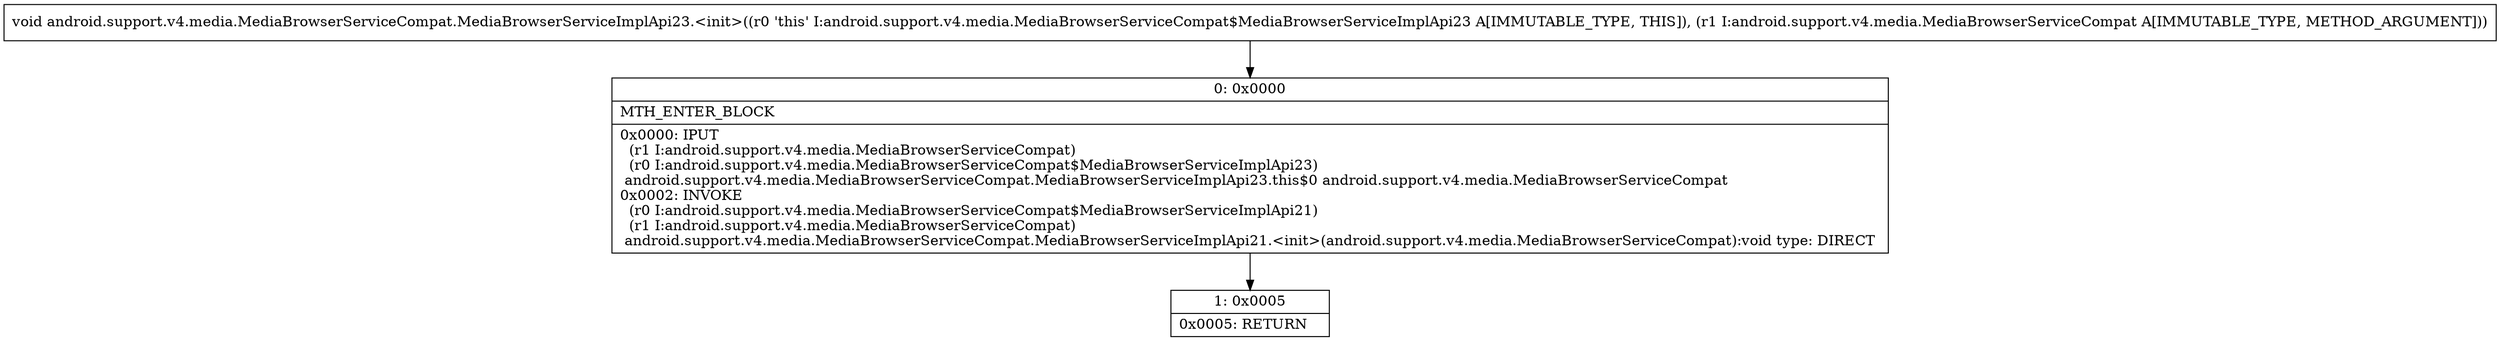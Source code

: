 digraph "CFG forandroid.support.v4.media.MediaBrowserServiceCompat.MediaBrowserServiceImplApi23.\<init\>(Landroid\/support\/v4\/media\/MediaBrowserServiceCompat;)V" {
Node_0 [shape=record,label="{0\:\ 0x0000|MTH_ENTER_BLOCK\l|0x0000: IPUT  \l  (r1 I:android.support.v4.media.MediaBrowserServiceCompat)\l  (r0 I:android.support.v4.media.MediaBrowserServiceCompat$MediaBrowserServiceImplApi23)\l android.support.v4.media.MediaBrowserServiceCompat.MediaBrowserServiceImplApi23.this$0 android.support.v4.media.MediaBrowserServiceCompat \l0x0002: INVOKE  \l  (r0 I:android.support.v4.media.MediaBrowserServiceCompat$MediaBrowserServiceImplApi21)\l  (r1 I:android.support.v4.media.MediaBrowserServiceCompat)\l android.support.v4.media.MediaBrowserServiceCompat.MediaBrowserServiceImplApi21.\<init\>(android.support.v4.media.MediaBrowserServiceCompat):void type: DIRECT \l}"];
Node_1 [shape=record,label="{1\:\ 0x0005|0x0005: RETURN   \l}"];
MethodNode[shape=record,label="{void android.support.v4.media.MediaBrowserServiceCompat.MediaBrowserServiceImplApi23.\<init\>((r0 'this' I:android.support.v4.media.MediaBrowserServiceCompat$MediaBrowserServiceImplApi23 A[IMMUTABLE_TYPE, THIS]), (r1 I:android.support.v4.media.MediaBrowserServiceCompat A[IMMUTABLE_TYPE, METHOD_ARGUMENT])) }"];
MethodNode -> Node_0;
Node_0 -> Node_1;
}

